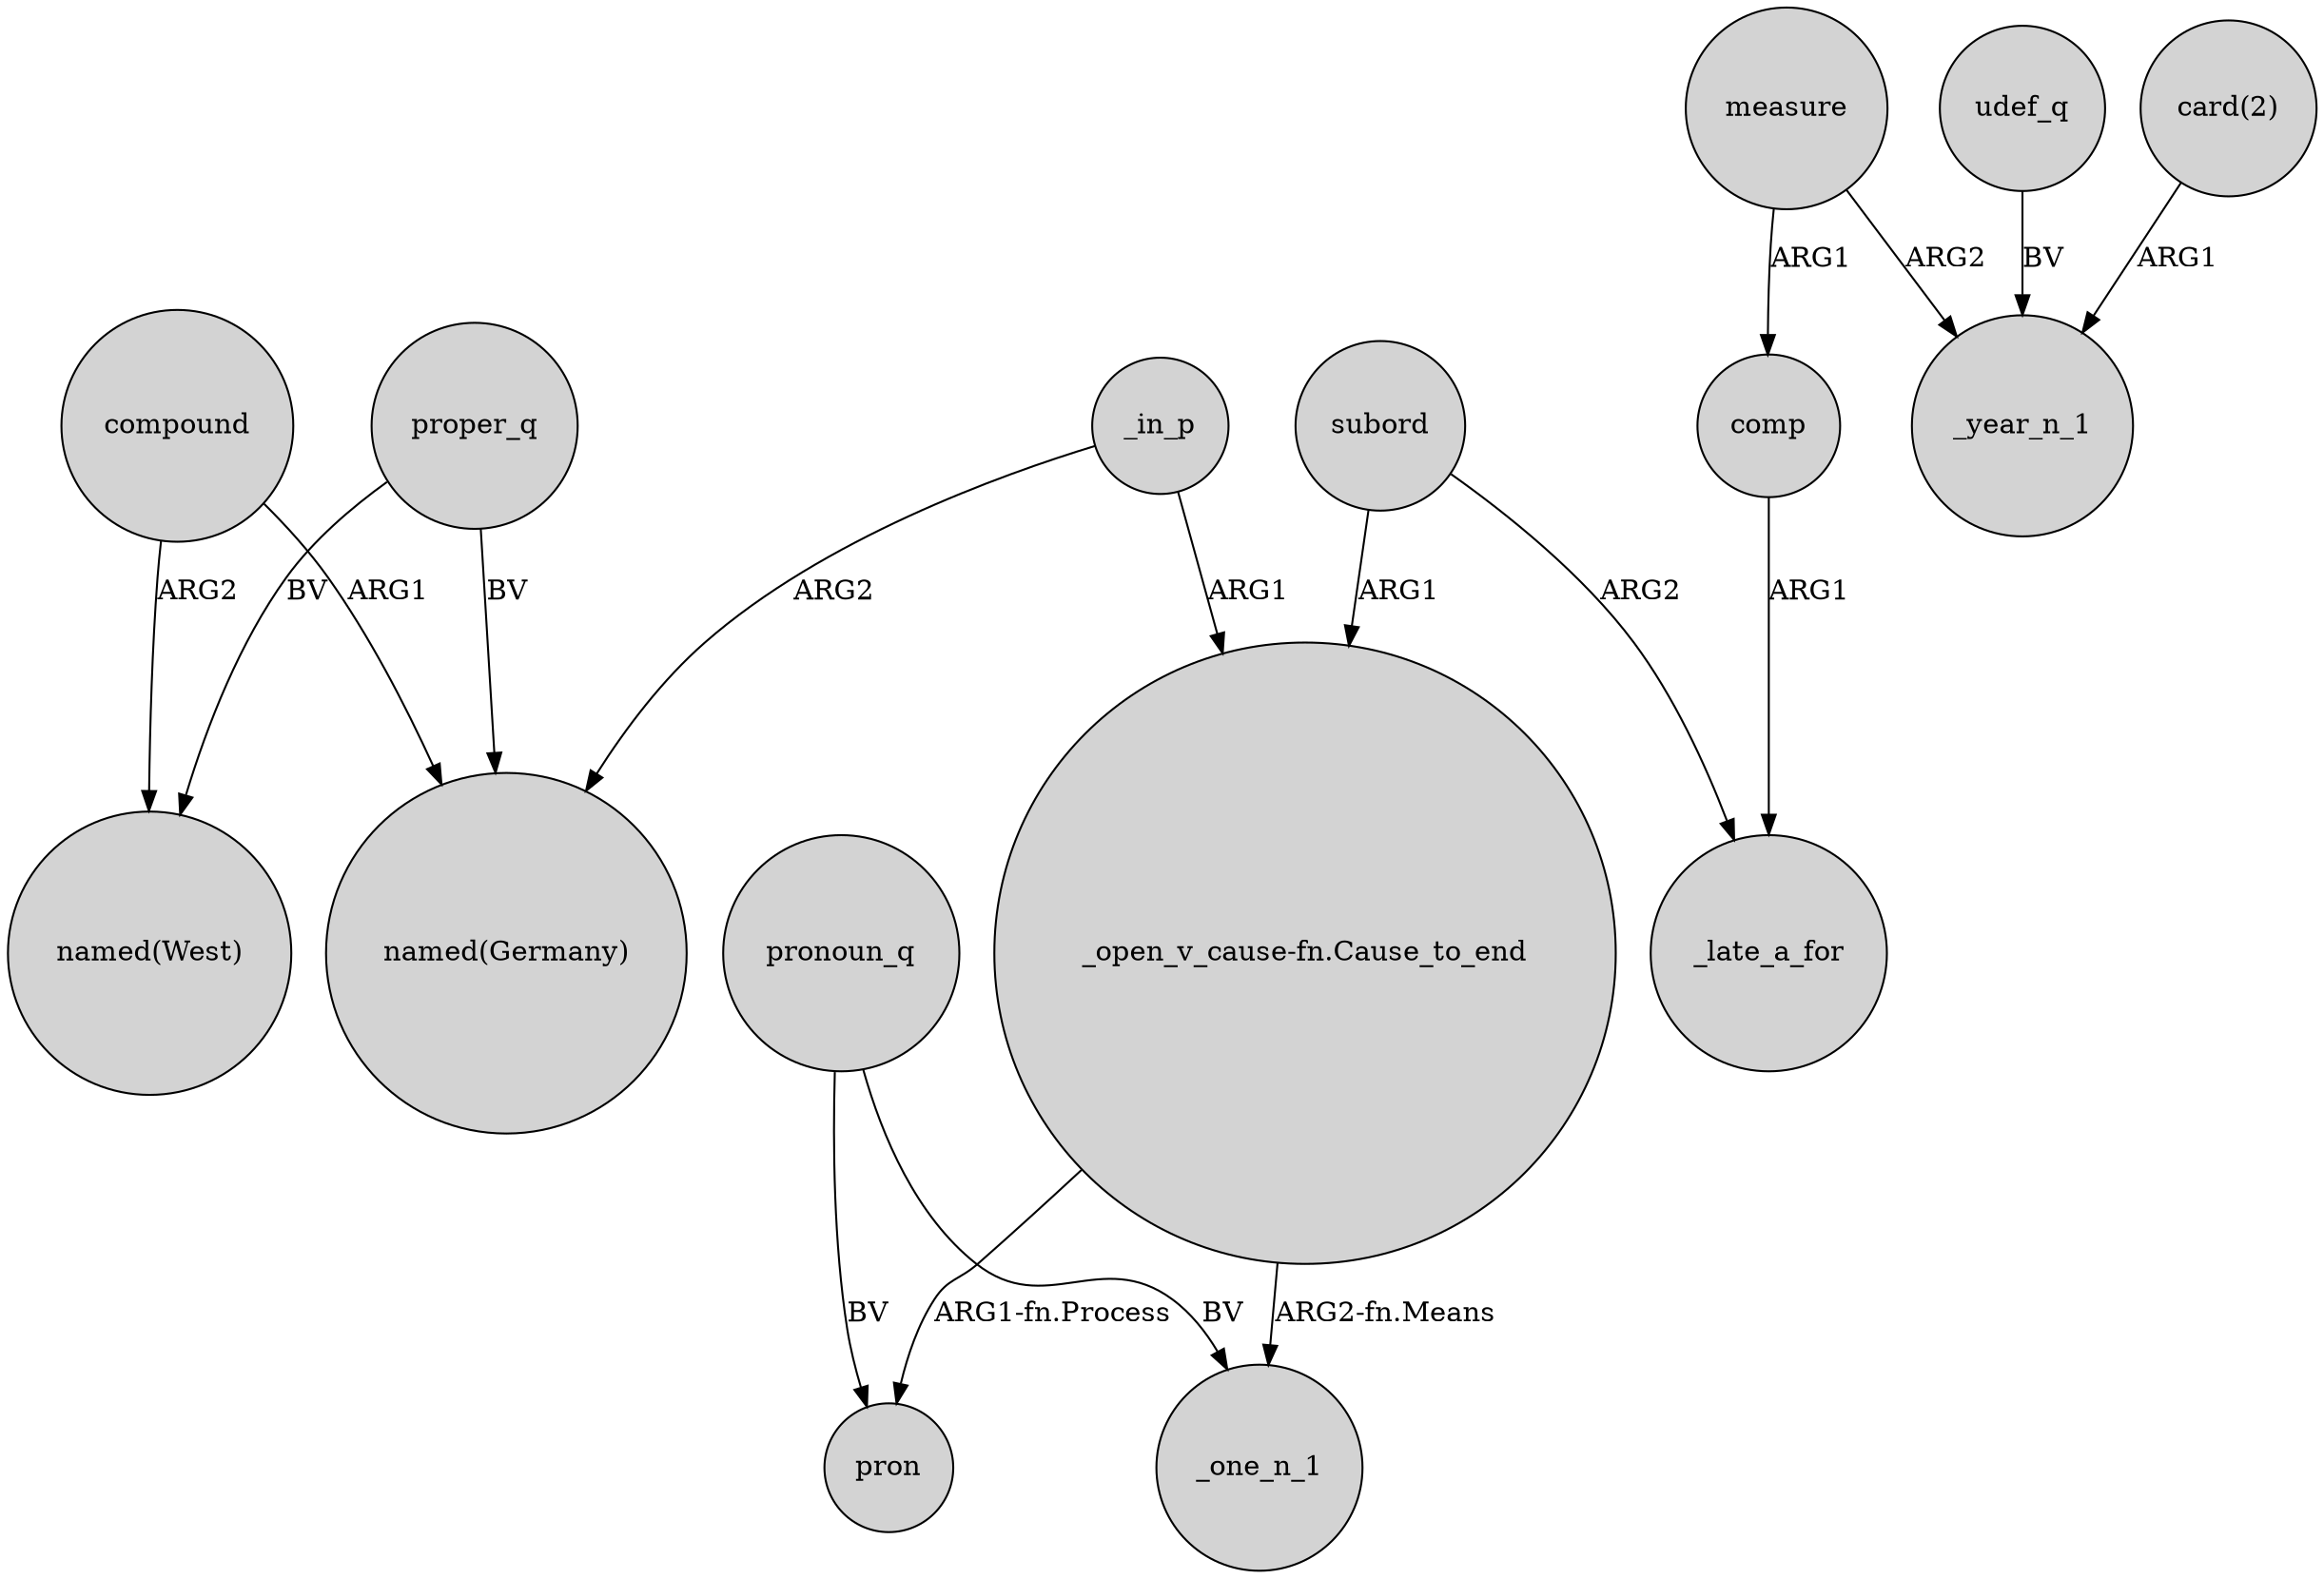 digraph {
	node [shape=circle style=filled]
	compound -> "named(West)" [label=ARG2]
	"_open_v_cause-fn.Cause_to_end" -> pron [label="ARG1-fn.Process"]
	udef_q -> _year_n_1 [label=BV]
	comp -> _late_a_for [label=ARG1]
	_in_p -> "_open_v_cause-fn.Cause_to_end" [label=ARG1]
	subord -> "_open_v_cause-fn.Cause_to_end" [label=ARG1]
	"card(2)" -> _year_n_1 [label=ARG1]
	proper_q -> "named(Germany)" [label=BV]
	compound -> "named(Germany)" [label=ARG1]
	_in_p -> "named(Germany)" [label=ARG2]
	proper_q -> "named(West)" [label=BV]
	subord -> _late_a_for [label=ARG2]
	"_open_v_cause-fn.Cause_to_end" -> _one_n_1 [label="ARG2-fn.Means"]
	pronoun_q -> pron [label=BV]
	measure -> _year_n_1 [label=ARG2]
	measure -> comp [label=ARG1]
	pronoun_q -> _one_n_1 [label=BV]
}
